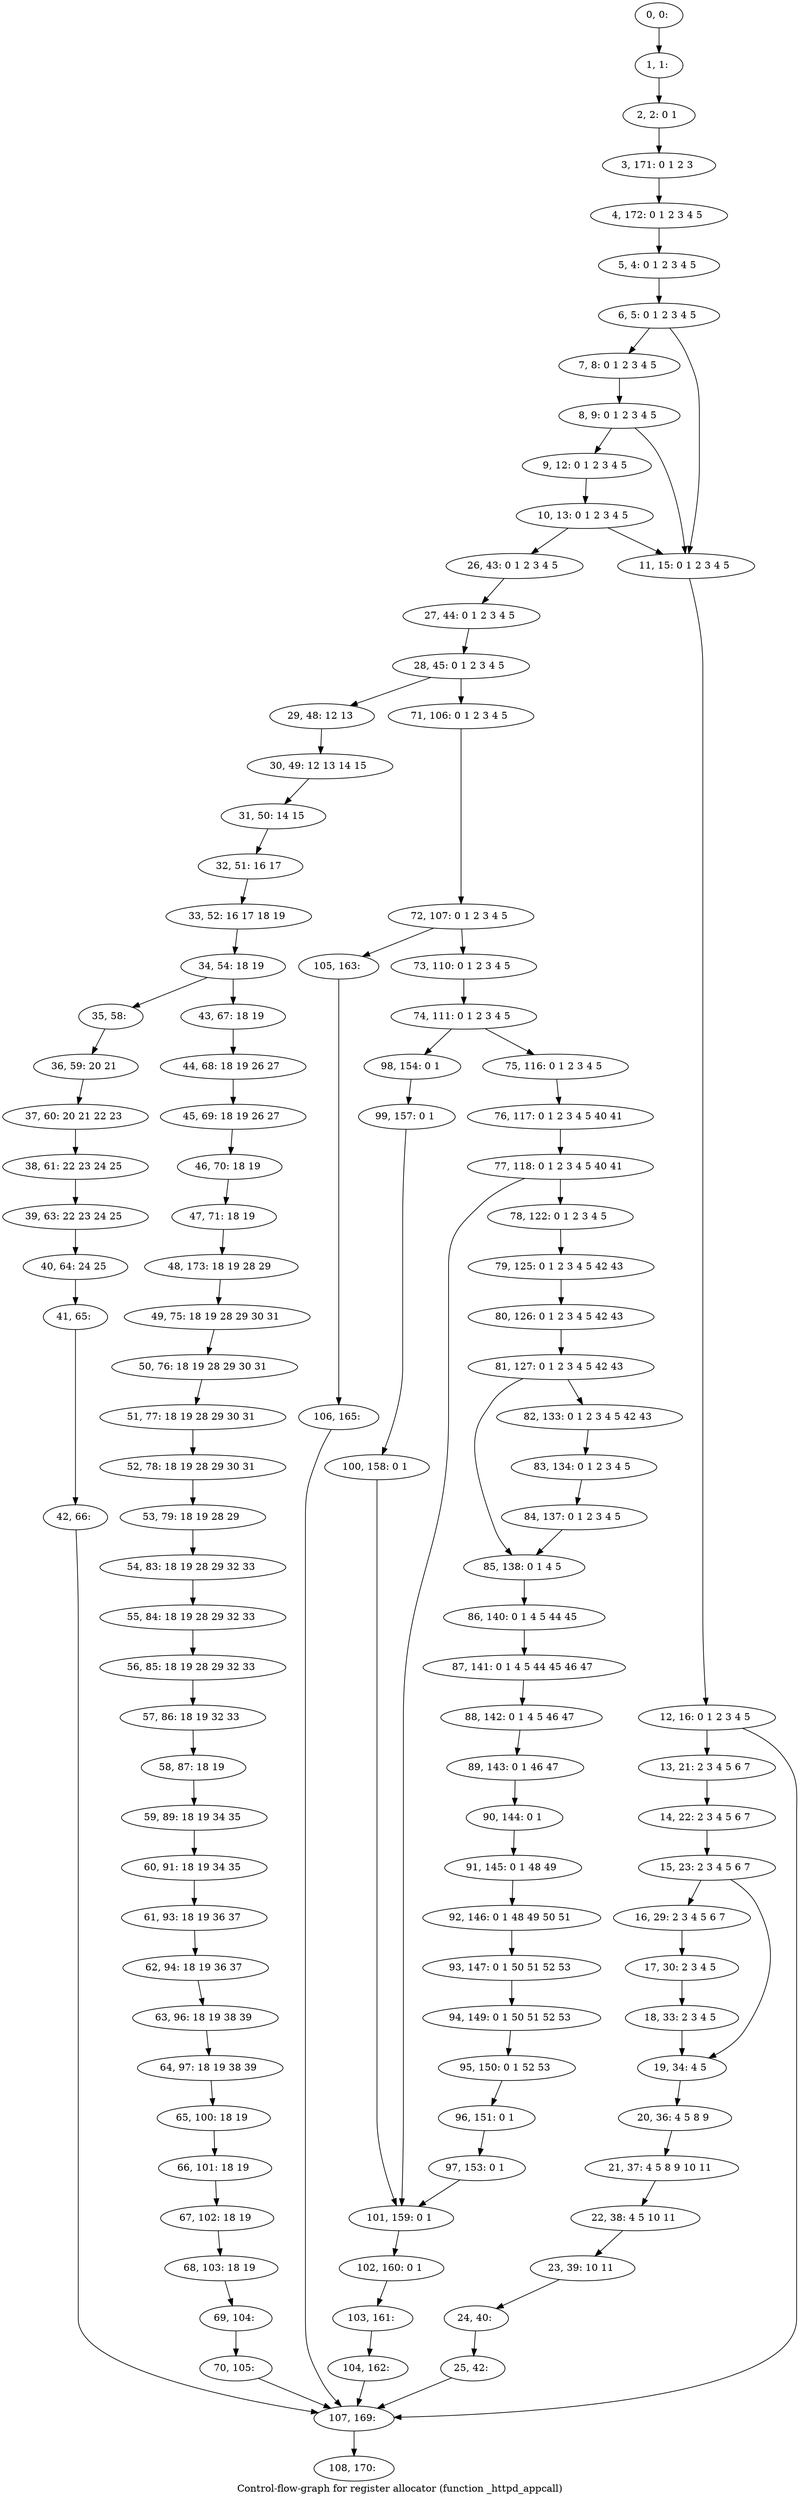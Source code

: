 digraph G {
graph [label="Control-flow-graph for register allocator (function _httpd_appcall)"]
0[label="0, 0: "];
1[label="1, 1: "];
2[label="2, 2: 0 1 "];
3[label="3, 171: 0 1 2 3 "];
4[label="4, 172: 0 1 2 3 4 5 "];
5[label="5, 4: 0 1 2 3 4 5 "];
6[label="6, 5: 0 1 2 3 4 5 "];
7[label="7, 8: 0 1 2 3 4 5 "];
8[label="8, 9: 0 1 2 3 4 5 "];
9[label="9, 12: 0 1 2 3 4 5 "];
10[label="10, 13: 0 1 2 3 4 5 "];
11[label="11, 15: 0 1 2 3 4 5 "];
12[label="12, 16: 0 1 2 3 4 5 "];
13[label="13, 21: 2 3 4 5 6 7 "];
14[label="14, 22: 2 3 4 5 6 7 "];
15[label="15, 23: 2 3 4 5 6 7 "];
16[label="16, 29: 2 3 4 5 6 7 "];
17[label="17, 30: 2 3 4 5 "];
18[label="18, 33: 2 3 4 5 "];
19[label="19, 34: 4 5 "];
20[label="20, 36: 4 5 8 9 "];
21[label="21, 37: 4 5 8 9 10 11 "];
22[label="22, 38: 4 5 10 11 "];
23[label="23, 39: 10 11 "];
24[label="24, 40: "];
25[label="25, 42: "];
26[label="26, 43: 0 1 2 3 4 5 "];
27[label="27, 44: 0 1 2 3 4 5 "];
28[label="28, 45: 0 1 2 3 4 5 "];
29[label="29, 48: 12 13 "];
30[label="30, 49: 12 13 14 15 "];
31[label="31, 50: 14 15 "];
32[label="32, 51: 16 17 "];
33[label="33, 52: 16 17 18 19 "];
34[label="34, 54: 18 19 "];
35[label="35, 58: "];
36[label="36, 59: 20 21 "];
37[label="37, 60: 20 21 22 23 "];
38[label="38, 61: 22 23 24 25 "];
39[label="39, 63: 22 23 24 25 "];
40[label="40, 64: 24 25 "];
41[label="41, 65: "];
42[label="42, 66: "];
43[label="43, 67: 18 19 "];
44[label="44, 68: 18 19 26 27 "];
45[label="45, 69: 18 19 26 27 "];
46[label="46, 70: 18 19 "];
47[label="47, 71: 18 19 "];
48[label="48, 173: 18 19 28 29 "];
49[label="49, 75: 18 19 28 29 30 31 "];
50[label="50, 76: 18 19 28 29 30 31 "];
51[label="51, 77: 18 19 28 29 30 31 "];
52[label="52, 78: 18 19 28 29 30 31 "];
53[label="53, 79: 18 19 28 29 "];
54[label="54, 83: 18 19 28 29 32 33 "];
55[label="55, 84: 18 19 28 29 32 33 "];
56[label="56, 85: 18 19 28 29 32 33 "];
57[label="57, 86: 18 19 32 33 "];
58[label="58, 87: 18 19 "];
59[label="59, 89: 18 19 34 35 "];
60[label="60, 91: 18 19 34 35 "];
61[label="61, 93: 18 19 36 37 "];
62[label="62, 94: 18 19 36 37 "];
63[label="63, 96: 18 19 38 39 "];
64[label="64, 97: 18 19 38 39 "];
65[label="65, 100: 18 19 "];
66[label="66, 101: 18 19 "];
67[label="67, 102: 18 19 "];
68[label="68, 103: 18 19 "];
69[label="69, 104: "];
70[label="70, 105: "];
71[label="71, 106: 0 1 2 3 4 5 "];
72[label="72, 107: 0 1 2 3 4 5 "];
73[label="73, 110: 0 1 2 3 4 5 "];
74[label="74, 111: 0 1 2 3 4 5 "];
75[label="75, 116: 0 1 2 3 4 5 "];
76[label="76, 117: 0 1 2 3 4 5 40 41 "];
77[label="77, 118: 0 1 2 3 4 5 40 41 "];
78[label="78, 122: 0 1 2 3 4 5 "];
79[label="79, 125: 0 1 2 3 4 5 42 43 "];
80[label="80, 126: 0 1 2 3 4 5 42 43 "];
81[label="81, 127: 0 1 2 3 4 5 42 43 "];
82[label="82, 133: 0 1 2 3 4 5 42 43 "];
83[label="83, 134: 0 1 2 3 4 5 "];
84[label="84, 137: 0 1 2 3 4 5 "];
85[label="85, 138: 0 1 4 5 "];
86[label="86, 140: 0 1 4 5 44 45 "];
87[label="87, 141: 0 1 4 5 44 45 46 47 "];
88[label="88, 142: 0 1 4 5 46 47 "];
89[label="89, 143: 0 1 46 47 "];
90[label="90, 144: 0 1 "];
91[label="91, 145: 0 1 48 49 "];
92[label="92, 146: 0 1 48 49 50 51 "];
93[label="93, 147: 0 1 50 51 52 53 "];
94[label="94, 149: 0 1 50 51 52 53 "];
95[label="95, 150: 0 1 52 53 "];
96[label="96, 151: 0 1 "];
97[label="97, 153: 0 1 "];
98[label="98, 154: 0 1 "];
99[label="99, 157: 0 1 "];
100[label="100, 158: 0 1 "];
101[label="101, 159: 0 1 "];
102[label="102, 160: 0 1 "];
103[label="103, 161: "];
104[label="104, 162: "];
105[label="105, 163: "];
106[label="106, 165: "];
107[label="107, 169: "];
108[label="108, 170: "];
0->1 ;
1->2 ;
2->3 ;
3->4 ;
4->5 ;
5->6 ;
6->7 ;
6->11 ;
7->8 ;
8->9 ;
8->11 ;
9->10 ;
10->11 ;
10->26 ;
11->12 ;
12->13 ;
12->107 ;
13->14 ;
14->15 ;
15->16 ;
15->19 ;
16->17 ;
17->18 ;
18->19 ;
19->20 ;
20->21 ;
21->22 ;
22->23 ;
23->24 ;
24->25 ;
25->107 ;
26->27 ;
27->28 ;
28->29 ;
28->71 ;
29->30 ;
30->31 ;
31->32 ;
32->33 ;
33->34 ;
34->35 ;
34->43 ;
35->36 ;
36->37 ;
37->38 ;
38->39 ;
39->40 ;
40->41 ;
41->42 ;
42->107 ;
43->44 ;
44->45 ;
45->46 ;
46->47 ;
47->48 ;
48->49 ;
49->50 ;
50->51 ;
51->52 ;
52->53 ;
53->54 ;
54->55 ;
55->56 ;
56->57 ;
57->58 ;
58->59 ;
59->60 ;
60->61 ;
61->62 ;
62->63 ;
63->64 ;
64->65 ;
65->66 ;
66->67 ;
67->68 ;
68->69 ;
69->70 ;
70->107 ;
71->72 ;
72->73 ;
72->105 ;
73->74 ;
74->75 ;
74->98 ;
75->76 ;
76->77 ;
77->78 ;
77->101 ;
78->79 ;
79->80 ;
80->81 ;
81->82 ;
81->85 ;
82->83 ;
83->84 ;
84->85 ;
85->86 ;
86->87 ;
87->88 ;
88->89 ;
89->90 ;
90->91 ;
91->92 ;
92->93 ;
93->94 ;
94->95 ;
95->96 ;
96->97 ;
97->101 ;
98->99 ;
99->100 ;
100->101 ;
101->102 ;
102->103 ;
103->104 ;
104->107 ;
105->106 ;
106->107 ;
107->108 ;
}
